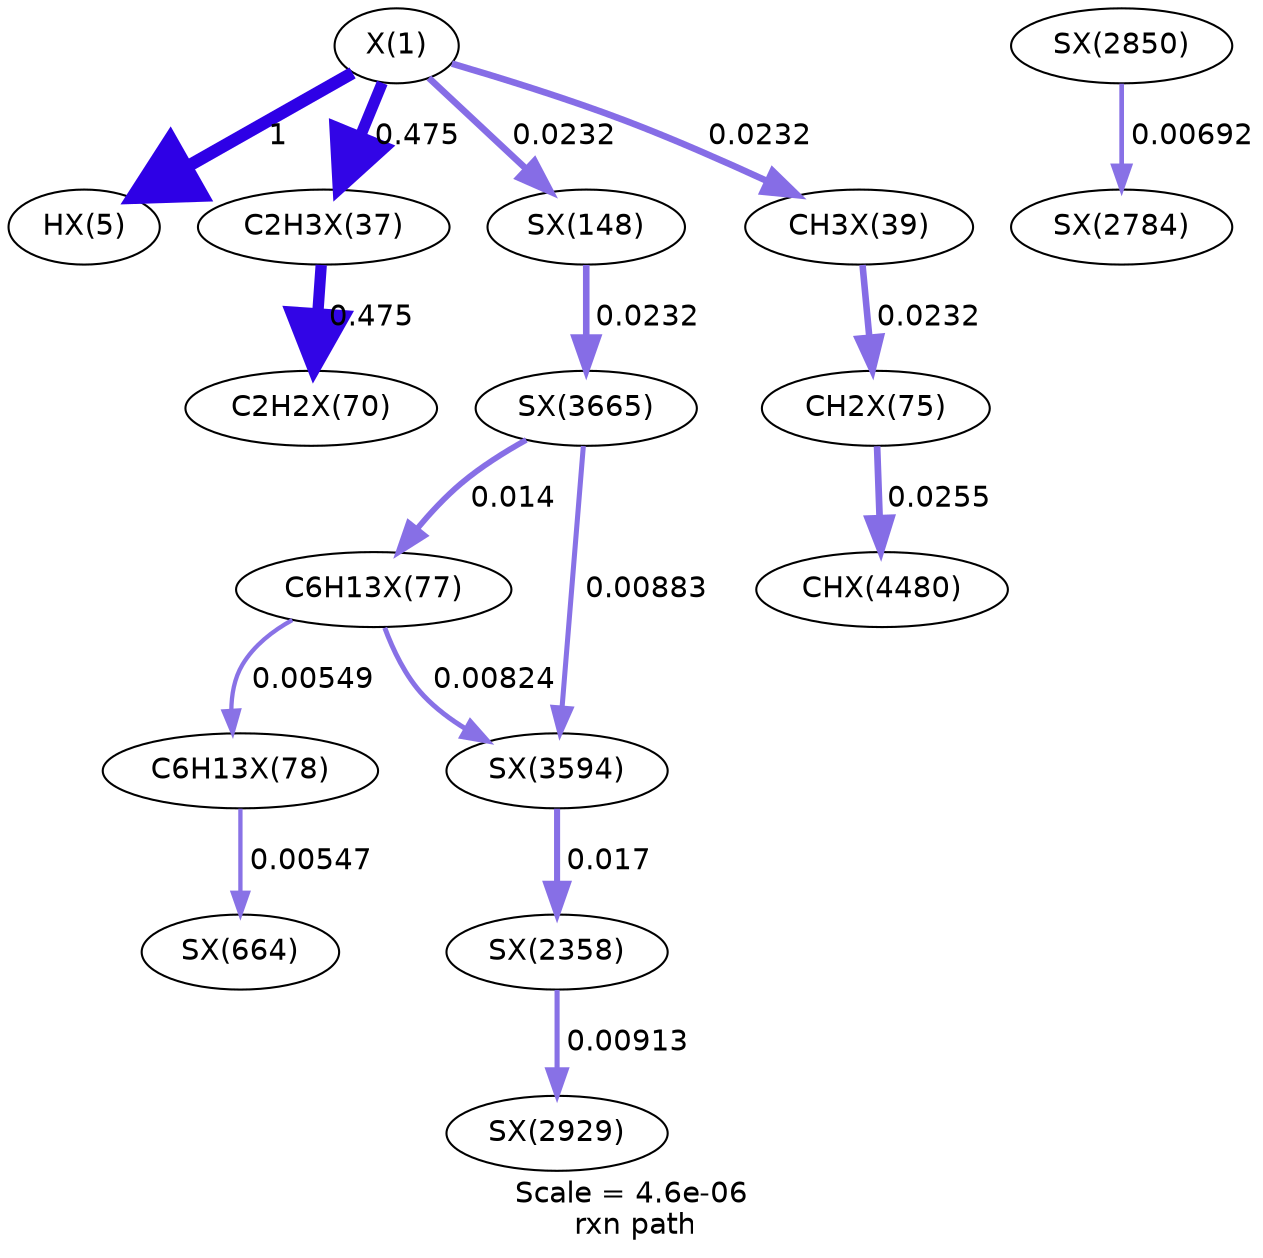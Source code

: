 digraph reaction_paths {
center=1;
s21 -> s22[fontname="Helvetica", style="setlinewidth(6)", arrowsize=3, color="0.7, 1.5, 0.9"
, label=" 1"];
s21 -> s23[fontname="Helvetica", style="setlinewidth(5.44)", arrowsize=2.72, color="0.7, 0.975, 0.9"
, label=" 0.475"];
s21 -> s50[fontname="Helvetica", style="setlinewidth(3.16)", arrowsize=1.58, color="0.7, 0.523, 0.9"
, label=" 0.0232"];
s21 -> s24[fontname="Helvetica", style="setlinewidth(3.16)", arrowsize=1.58, color="0.7, 0.523, 0.9"
, label=" 0.0232"];
s23 -> s32[fontname="Helvetica", style="setlinewidth(5.44)", arrowsize=2.72, color="0.7, 0.975, 0.9"
, label=" 0.475"];
s124 -> s122[fontname="Helvetica", style="setlinewidth(2.25)", arrowsize=1.12, color="0.7, 0.507, 0.9"
, label=" 0.00692"];
s116 -> s127[fontname="Helvetica", style="setlinewidth(2.45)", arrowsize=1.23, color="0.7, 0.509, 0.9"
, label=" 0.00913"];
s38 -> s95[fontname="Helvetica", style="setlinewidth(2.07)", arrowsize=1.03, color="0.7, 0.505, 0.9"
, label=" 0.00547"];
s37 -> s38[fontname="Helvetica", style="setlinewidth(2.07)", arrowsize=1.04, color="0.7, 0.505, 0.9"
, label=" 0.00549"];
s145 -> s116[fontname="Helvetica", style="setlinewidth(2.92)", arrowsize=1.46, color="0.7, 0.517, 0.9"
, label=" 0.017"];
s37 -> s145[fontname="Helvetica", style="setlinewidth(2.38)", arrowsize=1.19, color="0.7, 0.508, 0.9"
, label=" 0.00824"];
s147 -> s145[fontname="Helvetica", style="setlinewidth(2.43)", arrowsize=1.21, color="0.7, 0.509, 0.9"
, label=" 0.00883"];
s147 -> s37[fontname="Helvetica", style="setlinewidth(2.78)", arrowsize=1.39, color="0.7, 0.514, 0.9"
, label=" 0.014"];
s50 -> s147[fontname="Helvetica", style="setlinewidth(3.16)", arrowsize=1.58, color="0.7, 0.523, 0.9"
, label=" 0.0232"];
s24 -> s35[fontname="Helvetica", style="setlinewidth(3.16)", arrowsize=1.58, color="0.7, 0.523, 0.9"
, label=" 0.0232"];
s35 -> s153[fontname="Helvetica", style="setlinewidth(3.23)", arrowsize=1.61, color="0.7, 0.525, 0.9"
, label=" 0.0255"];
s21 [ fontname="Helvetica", label="X(1)"];
s22 [ fontname="Helvetica", label="HX(5)"];
s23 [ fontname="Helvetica", label="C2H3X(37)"];
s24 [ fontname="Helvetica", label="CH3X(39)"];
s32 [ fontname="Helvetica", label="C2H2X(70)"];
s35 [ fontname="Helvetica", label="CH2X(75)"];
s37 [ fontname="Helvetica", label="C6H13X(77)"];
s38 [ fontname="Helvetica", label="C6H13X(78)"];
s50 [ fontname="Helvetica", label="SX(148)"];
s95 [ fontname="Helvetica", label="SX(664)"];
s116 [ fontname="Helvetica", label="SX(2358)"];
s122 [ fontname="Helvetica", label="SX(2784)"];
s124 [ fontname="Helvetica", label="SX(2850)"];
s127 [ fontname="Helvetica", label="SX(2929)"];
s145 [ fontname="Helvetica", label="SX(3594)"];
s147 [ fontname="Helvetica", label="SX(3665)"];
s153 [ fontname="Helvetica", label="CHX(4480)"];
 label = "Scale = 4.6e-06\l rxn path";
 fontname = "Helvetica";
}
